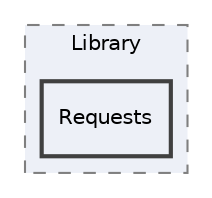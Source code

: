 digraph "/mnt/c/Users/Bastet/Projects/WinProgramacion2/pii_2022_2_equipo_21/src/Library/Requests"
{
 // INTERACTIVE_SVG=YES
 // LATEX_PDF_SIZE
  edge [fontname="Helvetica",fontsize="10",labelfontname="Helvetica",labelfontsize="10"];
  node [fontname="Helvetica",fontsize="10",shape=record];
  compound=true
  subgraph clusterdir_f741251061e5c7c7ed48ab45c3348f11 {
    graph [ bgcolor="#edf0f7", pencolor="grey50", style="filled,dashed,", label="Library", fontname="Helvetica", fontsize="10", URL="dir_f741251061e5c7c7ed48ab45c3348f11.html"]
  dir_e0a298e138fe852650297d7ed832577c [shape=box, label="Requests", style="filled,bold,", fillcolor="#edf0f7", color="grey25", URL="dir_e0a298e138fe852650297d7ed832577c.html"];
  }
}
